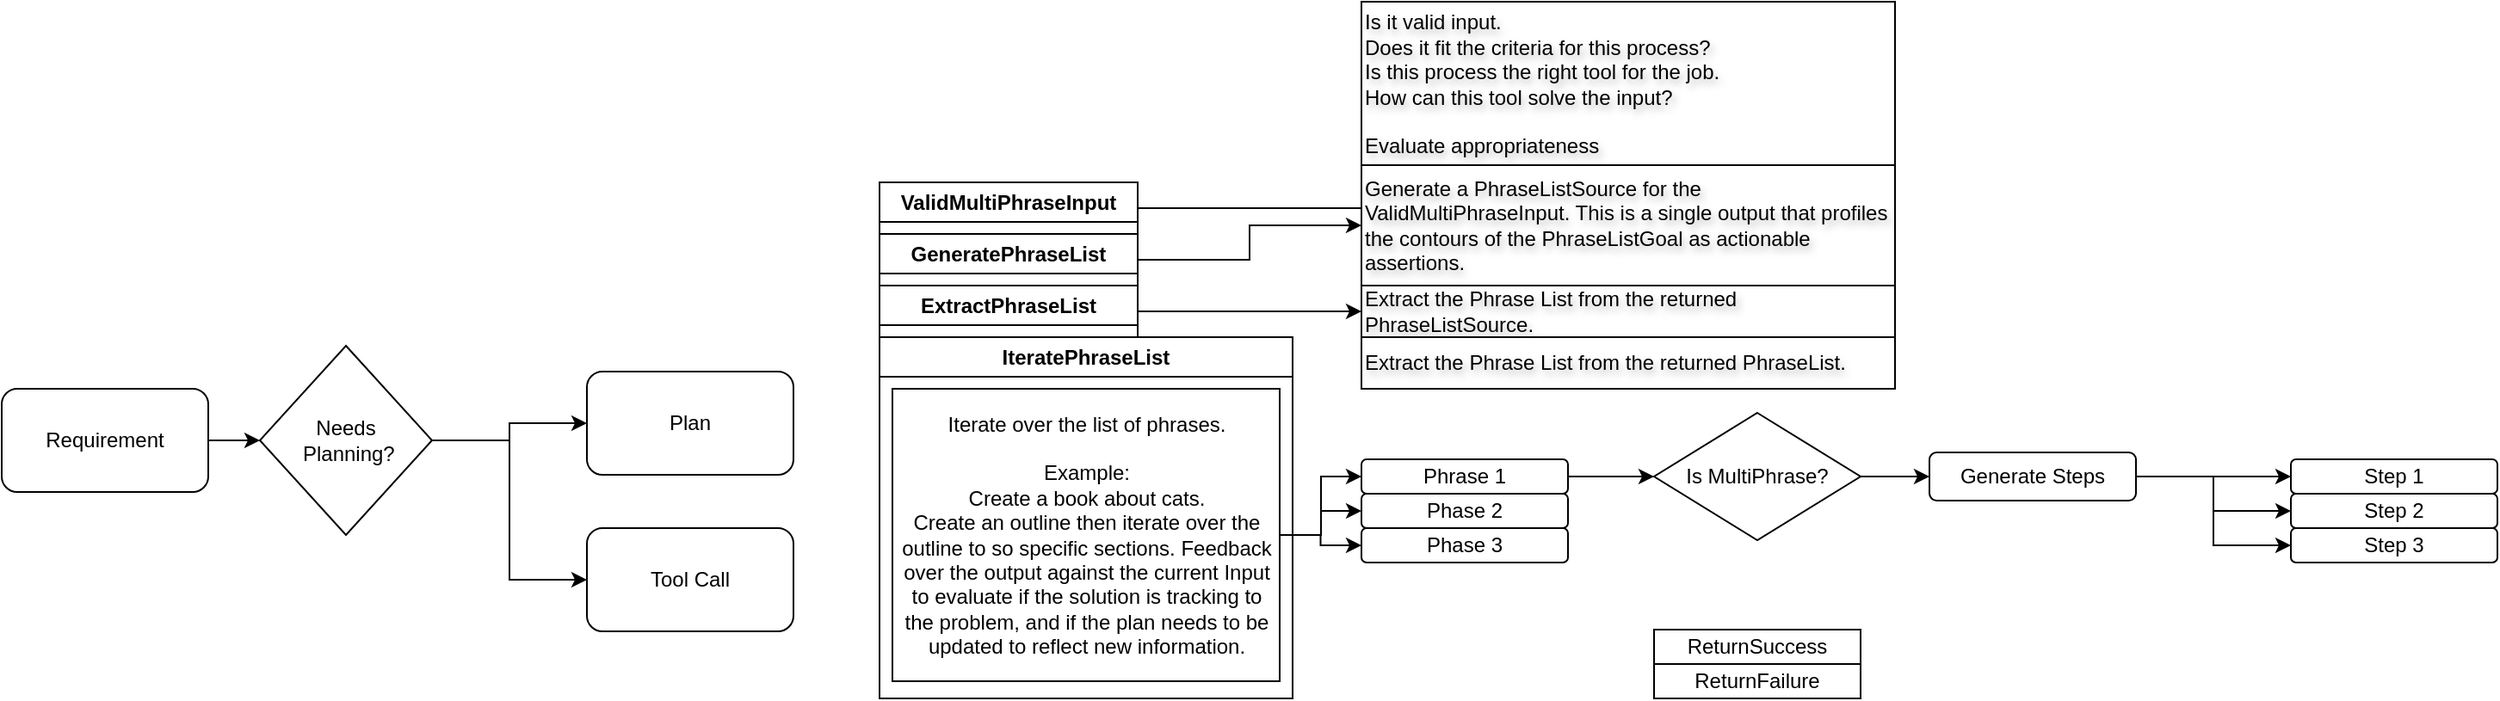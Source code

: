 <mxfile version="25.0.3">
  <diagram name="Page-1" id="hSJv2u5-FxoKJNzQkAV-">
    <mxGraphModel dx="888" dy="1401" grid="1" gridSize="10" guides="1" tooltips="1" connect="1" arrows="1" fold="1" page="1" pageScale="1" pageWidth="850" pageHeight="1100" math="0" shadow="0">
      <root>
        <mxCell id="0" />
        <mxCell id="1" parent="0" />
        <mxCell id="GETbyj5P_YYwZANEKlcK-3" value="" style="edgeStyle=orthogonalEdgeStyle;rounded=0;orthogonalLoop=1;jettySize=auto;html=1;" parent="1" source="GETbyj5P_YYwZANEKlcK-21" target="GETbyj5P_YYwZANEKlcK-2" edge="1">
          <mxGeometry relative="1" as="geometry" />
        </mxCell>
        <mxCell id="GETbyj5P_YYwZANEKlcK-1" value="Requirement" style="rounded=1;whiteSpace=wrap;html=1;" parent="1" vertex="1">
          <mxGeometry x="90" y="40" width="120" height="60" as="geometry" />
        </mxCell>
        <mxCell id="GETbyj5P_YYwZANEKlcK-5" value="" style="edgeStyle=elbowEdgeStyle;rounded=0;orthogonalLoop=1;jettySize=auto;html=1;exitX=1;exitY=0.5;exitDx=0;exitDy=0;entryX=0;entryY=0.5;entryDx=0;entryDy=0;" parent="1" source="GETbyj5P_YYwZANEKlcK-44" target="GETbyj5P_YYwZANEKlcK-4" edge="1">
          <mxGeometry relative="1" as="geometry">
            <mxPoint x="700" y="180" as="sourcePoint" />
          </mxGeometry>
        </mxCell>
        <mxCell id="GETbyj5P_YYwZANEKlcK-7" value="" style="edgeStyle=elbowEdgeStyle;rounded=0;orthogonalLoop=1;jettySize=auto;html=1;exitX=1;exitY=0.5;exitDx=0;exitDy=0;" parent="1" source="GETbyj5P_YYwZANEKlcK-44" target="GETbyj5P_YYwZANEKlcK-6" edge="1">
          <mxGeometry relative="1" as="geometry">
            <mxPoint x="700" y="180" as="sourcePoint" />
          </mxGeometry>
        </mxCell>
        <mxCell id="GETbyj5P_YYwZANEKlcK-11" style="edgeStyle=orthogonalEdgeStyle;rounded=0;orthogonalLoop=1;jettySize=auto;html=1;exitX=1;exitY=0.5;exitDx=0;exitDy=0;entryX=0;entryY=0.5;entryDx=0;entryDy=0;" parent="1" source="GETbyj5P_YYwZANEKlcK-44" target="GETbyj5P_YYwZANEKlcK-10" edge="1">
          <mxGeometry relative="1" as="geometry" />
        </mxCell>
        <mxCell id="GETbyj5P_YYwZANEKlcK-2" value="Plan" style="rounded=1;whiteSpace=wrap;html=1;" parent="1" vertex="1">
          <mxGeometry x="430" y="30" width="120" height="60" as="geometry" />
        </mxCell>
        <mxCell id="GETbyj5P_YYwZANEKlcK-13" value="" style="edgeStyle=orthogonalEdgeStyle;rounded=0;orthogonalLoop=1;jettySize=auto;html=1;exitX=1;exitY=0.5;exitDx=0;exitDy=0;entryX=0;entryY=0.5;entryDx=0;entryDy=0;" parent="1" source="GETbyj5P_YYwZANEKlcK-50" target="GETbyj5P_YYwZANEKlcK-12" edge="1">
          <mxGeometry relative="1" as="geometry" />
        </mxCell>
        <mxCell id="GETbyj5P_YYwZANEKlcK-16" style="edgeStyle=orthogonalEdgeStyle;rounded=0;orthogonalLoop=1;jettySize=auto;html=1;exitX=1;exitY=0.5;exitDx=0;exitDy=0;entryX=0;entryY=0.5;entryDx=0;entryDy=0;" parent="1" source="GETbyj5P_YYwZANEKlcK-50" target="GETbyj5P_YYwZANEKlcK-14" edge="1">
          <mxGeometry relative="1" as="geometry" />
        </mxCell>
        <mxCell id="GETbyj5P_YYwZANEKlcK-17" style="edgeStyle=orthogonalEdgeStyle;rounded=0;orthogonalLoop=1;jettySize=auto;html=1;exitX=1;exitY=0.5;exitDx=0;exitDy=0;entryX=0;entryY=0.5;entryDx=0;entryDy=0;" parent="1" source="GETbyj5P_YYwZANEKlcK-50" target="GETbyj5P_YYwZANEKlcK-15" edge="1">
          <mxGeometry relative="1" as="geometry" />
        </mxCell>
        <mxCell id="GETbyj5P_YYwZANEKlcK-4" value="Phrase 1" style="rounded=1;whiteSpace=wrap;html=1;" parent="1" vertex="1">
          <mxGeometry x="880" y="81" width="120" height="20" as="geometry" />
        </mxCell>
        <mxCell id="GETbyj5P_YYwZANEKlcK-6" value="Phase 2" style="rounded=1;whiteSpace=wrap;html=1;" parent="1" vertex="1">
          <mxGeometry x="880" y="101" width="120" height="20" as="geometry" />
        </mxCell>
        <mxCell id="GETbyj5P_YYwZANEKlcK-10" value="Phase 3" style="rounded=1;whiteSpace=wrap;html=1;" parent="1" vertex="1">
          <mxGeometry x="880" y="121" width="120" height="20" as="geometry" />
        </mxCell>
        <mxCell id="GETbyj5P_YYwZANEKlcK-12" value="Step 1&lt;span style=&quot;color: rgba(0, 0, 0, 0); font-family: monospace; font-size: 0px; text-align: start; text-wrap-mode: nowrap;&quot;&gt;%3CmxGraphModel%3E%3Croot%3E%3CmxCell%20id%3D%220%22%2F%3E%3CmxCell%20id%3D%221%22%20parent%3D%220%22%2F%3E%3CmxCell%20id%3D%222%22%20value%3D%22Phase%202%22%20style%3D%22rounded%3D1%3BwhiteSpace%3Dwrap%3Bhtml%3D1%3B%22%20vertex%3D%221%22%20parent%3D%221%22%3E%3CmxGeometry%20x%3D%22680%22%20y%3D%22110%22%20width%3D%22120%22%20height%3D%2260%22%20as%3D%22geometry%22%2F%3E%3C%2FmxCell%3E%3C%2Froot%3E%3C%2FmxGraphModel%3E&lt;/span&gt;" style="rounded=1;whiteSpace=wrap;html=1;" parent="1" vertex="1">
          <mxGeometry x="1420" y="81" width="120" height="20" as="geometry" />
        </mxCell>
        <mxCell id="GETbyj5P_YYwZANEKlcK-14" value="Step 2&lt;span style=&quot;color: rgba(0, 0, 0, 0); font-family: monospace; font-size: 0px; text-align: start; text-wrap-mode: nowrap;&quot;&gt;%3CmxGraphModel%3E%3Croot%3E%3CmxCell%20id%3D%220%22%2F%3E%3CmxCell%20id%3D%221%22%20parent%3D%220%22%2F%3E%3CmxCell%20id%3D%222%22%20value%3D%22Step%201%26lt%3Bspan%20style%3D%26quot%3Bcolor%3A%20rgba(0%2C%200%2C%200%2C%200)%3B%20font-family%3A%20monospace%3B%20font-size%3A%200px%3B%20text-align%3A%20start%3B%20text-wrap-mode%3A%20nowrap%3B%26quot%3B%26gt%3B%253CmxGraphModel%253E%253Croot%253E%253CmxCell%2520id%253D%25220%2522%252F%253E%253CmxCell%2520id%253D%25221%2522%2520parent%253D%25220%2522%252F%253E%253CmxCell%2520id%253D%25222%2522%2520value%253D%2522Phase%25202%2522%2520style%253D%2522rounded%253D1%253BwhiteSpace%253Dwrap%253Bhtml%253D1%253B%2522%2520vertex%253D%25221%2522%2520parent%253D%25221%2522%253E%253CmxGeometry%2520x%253D%2522680%2522%2520y%253D%2522110%2522%2520width%253D%2522120%2522%2520height%253D%252260%2522%2520as%253D%2522geometry%2522%252F%253E%253C%252FmxCell%253E%253C%252Froot%253E%253C%252FmxGraphModel%253E%26lt%3B%2Fspan%26gt%3B%22%20style%3D%22rounded%3D1%3BwhiteSpace%3Dwrap%3Bhtml%3D1%3B%22%20vertex%3D%221%22%20parent%3D%221%22%3E%3CmxGeometry%20x%3D%22880%22%20y%3D%2240%22%20width%3D%22120%22%20height%3D%2260%22%20as%3D%22geometry%22%2F%3E%3C%2FmxCell%3E%3C%2Froot%3E%3C%2FmxGraphModel%3E&lt;/span&gt;" style="rounded=1;whiteSpace=wrap;html=1;" parent="1" vertex="1">
          <mxGeometry x="1420" y="101" width="120" height="20" as="geometry" />
        </mxCell>
        <mxCell id="GETbyj5P_YYwZANEKlcK-15" value="Step 3" style="rounded=1;whiteSpace=wrap;html=1;" parent="1" vertex="1">
          <mxGeometry x="1420" y="121" width="120" height="20" as="geometry" />
        </mxCell>
        <mxCell id="GETbyj5P_YYwZANEKlcK-19" value="" style="edgeStyle=orthogonalEdgeStyle;rounded=0;orthogonalLoop=1;jettySize=auto;html=1;exitX=1;exitY=0.5;exitDx=0;exitDy=0;entryX=0;entryY=0.5;entryDx=0;entryDy=0;" parent="1" source="GETbyj5P_YYwZANEKlcK-4" target="GETbyj5P_YYwZANEKlcK-18" edge="1">
          <mxGeometry relative="1" as="geometry">
            <mxPoint x="1110" y="125" as="sourcePoint" />
            <mxPoint x="1480" y="150" as="targetPoint" />
          </mxGeometry>
        </mxCell>
        <mxCell id="GETbyj5P_YYwZANEKlcK-51" value="" style="edgeStyle=orthogonalEdgeStyle;rounded=0;orthogonalLoop=1;jettySize=auto;html=1;" parent="1" source="GETbyj5P_YYwZANEKlcK-18" target="GETbyj5P_YYwZANEKlcK-50" edge="1">
          <mxGeometry relative="1" as="geometry" />
        </mxCell>
        <mxCell id="GETbyj5P_YYwZANEKlcK-18" value="Is MultiPhrase?" style="rhombus;whiteSpace=wrap;html=1;" parent="1" vertex="1">
          <mxGeometry x="1050" y="54" width="120" height="74" as="geometry" />
        </mxCell>
        <mxCell id="GETbyj5P_YYwZANEKlcK-22" value="" style="edgeStyle=orthogonalEdgeStyle;rounded=0;orthogonalLoop=1;jettySize=auto;html=1;" parent="1" source="GETbyj5P_YYwZANEKlcK-1" target="GETbyj5P_YYwZANEKlcK-21" edge="1">
          <mxGeometry relative="1" as="geometry">
            <mxPoint x="210" y="70" as="sourcePoint" />
            <mxPoint x="380" y="70" as="targetPoint" />
          </mxGeometry>
        </mxCell>
        <mxCell id="GETbyj5P_YYwZANEKlcK-23" style="edgeStyle=orthogonalEdgeStyle;rounded=0;orthogonalLoop=1;jettySize=auto;html=1;exitX=1;exitY=0.5;exitDx=0;exitDy=0;entryX=0;entryY=0.5;entryDx=0;entryDy=0;" parent="1" source="GETbyj5P_YYwZANEKlcK-21" target="GETbyj5P_YYwZANEKlcK-24" edge="1">
          <mxGeometry relative="1" as="geometry">
            <mxPoint x="380" y="210" as="targetPoint" />
          </mxGeometry>
        </mxCell>
        <mxCell id="GETbyj5P_YYwZANEKlcK-21" value="Needs&lt;br&gt;&amp;nbsp;Planning?" style="rhombus;whiteSpace=wrap;html=1;" parent="1" vertex="1">
          <mxGeometry x="240" y="15" width="100" height="110" as="geometry" />
        </mxCell>
        <mxCell id="GETbyj5P_YYwZANEKlcK-24" value="Tool Call" style="rounded=1;whiteSpace=wrap;html=1;" parent="1" vertex="1">
          <mxGeometry x="430" y="121" width="120" height="60" as="geometry" />
        </mxCell>
        <mxCell id="GETbyj5P_YYwZANEKlcK-60" style="edgeStyle=orthogonalEdgeStyle;rounded=0;orthogonalLoop=1;jettySize=auto;html=1;exitX=1;exitY=0.5;exitDx=0;exitDy=0;entryX=0;entryY=0.5;entryDx=0;entryDy=0;" parent="1" source="GETbyj5P_YYwZANEKlcK-34" target="GETbyj5P_YYwZANEKlcK-59" edge="1">
          <mxGeometry relative="1" as="geometry" />
        </mxCell>
        <mxCell id="GETbyj5P_YYwZANEKlcK-43" value="IteratePhraseList" style="swimlane;whiteSpace=wrap;html=1;" parent="1" vertex="1">
          <mxGeometry x="600" y="10" width="240" height="210" as="geometry">
            <mxRectangle x="600" y="10" width="150" height="30" as="alternateBounds" />
          </mxGeometry>
        </mxCell>
        <mxCell id="GETbyj5P_YYwZANEKlcK-44" value="Iterate over the list of phrases.&lt;br&gt;&lt;br&gt;Example:&lt;br&gt;Create a book about cats.&lt;br&gt;Create an outline then iterate over the outline to so specific sections. Feedback over the output against the current Input to evaluate if the solution is tracking to the problem, and if the plan needs to be updated to reflect new information." style="whiteSpace=wrap;html=1;" parent="GETbyj5P_YYwZANEKlcK-43" vertex="1">
          <mxGeometry x="7.5" y="30" width="225" height="170" as="geometry" />
        </mxCell>
        <mxCell id="GETbyj5P_YYwZANEKlcK-34" value="ExtractPhraseList" style="swimlane;whiteSpace=wrap;html=1;" parent="1" vertex="1" collapsed="1">
          <mxGeometry x="600" y="-20" width="150" height="30" as="geometry">
            <mxRectangle x="600" y="-20" width="210" height="110" as="alternateBounds" />
          </mxGeometry>
        </mxCell>
        <mxCell id="GETbyj5P_YYwZANEKlcK-35" value="Extract the list of phrases&lt;br&gt;&lt;br&gt;Example:&lt;br&gt;Isolate the steps for creating the book to be send for further analysis." style="whiteSpace=wrap;html=1;" parent="GETbyj5P_YYwZANEKlcK-34" vertex="1">
          <mxGeometry y="23" width="210" height="87" as="geometry" />
        </mxCell>
        <mxCell id="GETbyj5P_YYwZANEKlcK-40" value="GeneratePhraseList" style="swimlane;whiteSpace=wrap;html=1;" parent="1" vertex="1" collapsed="1">
          <mxGeometry x="600" y="-50" width="150" height="30" as="geometry">
            <mxRectangle x="600" y="-50" width="210" height="120" as="alternateBounds" />
          </mxGeometry>
        </mxCell>
        <mxCell id="GETbyj5P_YYwZANEKlcK-41" value="Generate a list of phrases&lt;br&gt;&lt;br&gt;Example:&lt;br&gt;Generate a Set of Steps for writing the book." style="whiteSpace=wrap;html=1;" parent="GETbyj5P_YYwZANEKlcK-40" vertex="1">
          <mxGeometry y="23" width="210" height="97" as="geometry" />
        </mxCell>
        <mxCell id="GETbyj5P_YYwZANEKlcK-58" value="" style="edgeStyle=orthogonalEdgeStyle;rounded=0;orthogonalLoop=1;jettySize=auto;html=1;exitX=1;exitY=0.5;exitDx=0;exitDy=0;" parent="1" source="GETbyj5P_YYwZANEKlcK-40" target="GETbyj5P_YYwZANEKlcK-57" edge="1">
          <mxGeometry relative="1" as="geometry" />
        </mxCell>
        <mxCell id="GETbyj5P_YYwZANEKlcK-48" value="ValidMultiPhraseInput" style="swimlane;whiteSpace=wrap;html=1;" parent="1" vertex="1" collapsed="1">
          <mxGeometry x="600" y="-80" width="150" height="30" as="geometry">
            <mxRectangle x="600" y="-80" width="210" height="190" as="alternateBounds" />
          </mxGeometry>
        </mxCell>
        <mxCell id="GETbyj5P_YYwZANEKlcK-49" value="Evaluate input for parsing&lt;br&gt;&lt;br&gt;Example:&lt;br&gt;Create a book about cats.&lt;div&gt;&lt;br&gt;Is this a valid input for parsing?&amp;nbsp;&lt;br&gt;Yes, creating a book about cats requires several steps.&lt;/div&gt;" style="whiteSpace=wrap;html=1;" parent="GETbyj5P_YYwZANEKlcK-48" vertex="1">
          <mxGeometry y="23" width="210" height="167" as="geometry" />
        </mxCell>
        <mxCell id="GETbyj5P_YYwZANEKlcK-50" value="Generate Steps" style="rounded=1;whiteSpace=wrap;html=1;" parent="1" vertex="1">
          <mxGeometry x="1210" y="77" width="120" height="28" as="geometry" />
        </mxCell>
        <mxCell id="GETbyj5P_YYwZANEKlcK-53" value="Is it valid input.&lt;br&gt;Does it fit the criteria for this process?&lt;br&gt;Is this process the right tool for the job.&lt;br&gt;How can this tool solve the input?&lt;br&gt;&lt;br&gt;Evaluate appropriateness" style="whiteSpace=wrap;html=1;align=left;textShadow=1;" parent="1" vertex="1">
          <mxGeometry x="880" y="-185" width="310" height="95" as="geometry" />
        </mxCell>
        <mxCell id="GETbyj5P_YYwZANEKlcK-54" value="" style="edgeStyle=orthogonalEdgeStyle;rounded=0;orthogonalLoop=1;jettySize=auto;html=1;" parent="1" source="GETbyj5P_YYwZANEKlcK-49" target="GETbyj5P_YYwZANEKlcK-53" edge="1">
          <mxGeometry relative="1" as="geometry" />
        </mxCell>
        <mxCell id="GETbyj5P_YYwZANEKlcK-56" value="ReturnSuccess" style="whiteSpace=wrap;html=1;" parent="1" vertex="1">
          <mxGeometry x="1050" y="180" width="120" height="20" as="geometry" />
        </mxCell>
        <mxCell id="GETbyj5P_YYwZANEKlcK-57" value="Generate a PhraseListSource&amp;nbsp;for the ValidMultiPhraseInput. This is a single output that profiles the contours of the PhraseListGoal as actionable assertions." style="whiteSpace=wrap;html=1;align=left;textShadow=1;" parent="1" vertex="1">
          <mxGeometry x="880" y="-90" width="310" height="70" as="geometry" />
        </mxCell>
        <mxCell id="GETbyj5P_YYwZANEKlcK-59" value="Extract the Phrase List from the returned PhraseListSource." style="whiteSpace=wrap;html=1;align=left;textShadow=1;" parent="1" vertex="1">
          <mxGeometry x="880" y="-20" width="310" height="30" as="geometry" />
        </mxCell>
        <mxCell id="GETbyj5P_YYwZANEKlcK-61" value="Extract the Phrase List from the returned PhraseList." style="whiteSpace=wrap;html=1;align=left;textShadow=1;" parent="1" vertex="1">
          <mxGeometry x="880" y="10" width="310" height="30" as="geometry" />
        </mxCell>
        <mxCell id="GETbyj5P_YYwZANEKlcK-55" value="ReturnFailure" style="whiteSpace=wrap;html=1;" parent="1" vertex="1">
          <mxGeometry x="1050" y="200" width="120" height="20" as="geometry" />
        </mxCell>
      </root>
    </mxGraphModel>
  </diagram>
</mxfile>
